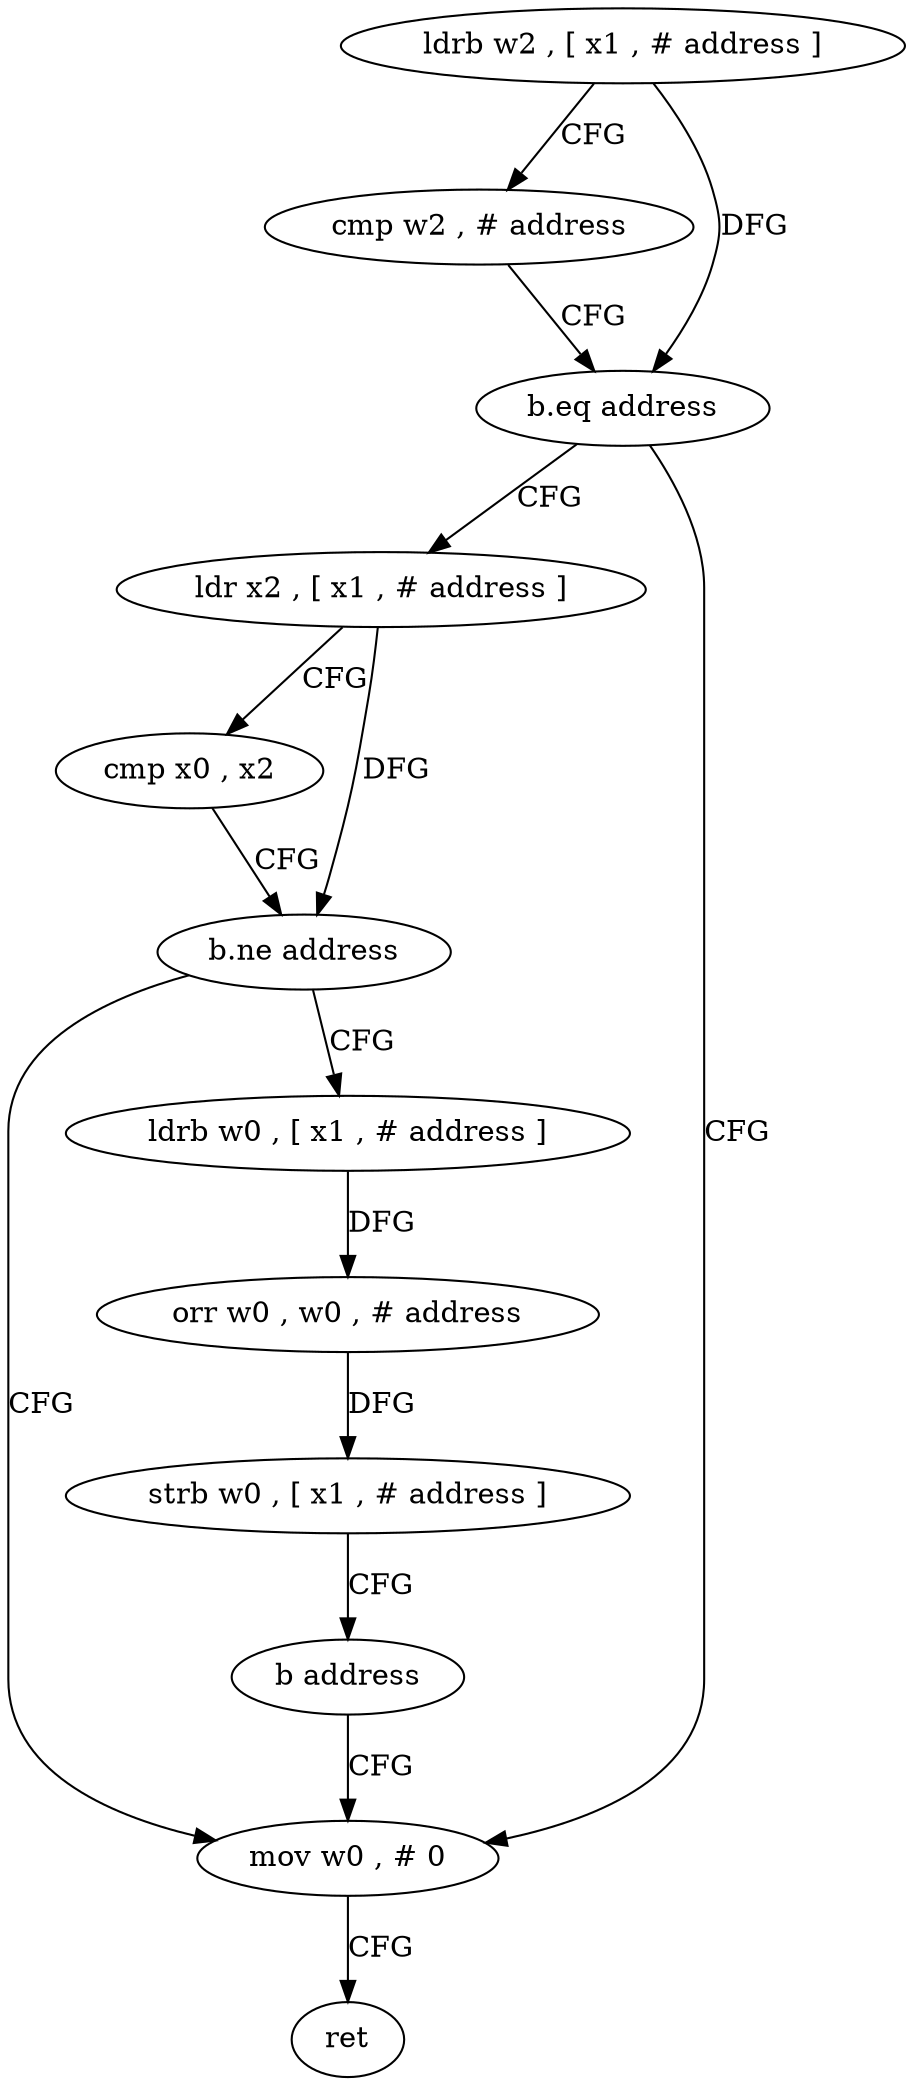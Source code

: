 digraph "func" {
"4320228" [label = "ldrb w2 , [ x1 , # address ]" ]
"4320232" [label = "cmp w2 , # address" ]
"4320236" [label = "b.eq address" ]
"4320248" [label = "ldr x2 , [ x1 , # address ]" ]
"4320240" [label = "mov w0 , # 0" ]
"4320252" [label = "cmp x0 , x2" ]
"4320256" [label = "b.ne address" ]
"4320260" [label = "ldrb w0 , [ x1 , # address ]" ]
"4320244" [label = "ret" ]
"4320264" [label = "orr w0 , w0 , # address" ]
"4320268" [label = "strb w0 , [ x1 , # address ]" ]
"4320272" [label = "b address" ]
"4320228" -> "4320232" [ label = "CFG" ]
"4320228" -> "4320236" [ label = "DFG" ]
"4320232" -> "4320236" [ label = "CFG" ]
"4320236" -> "4320248" [ label = "CFG" ]
"4320236" -> "4320240" [ label = "CFG" ]
"4320248" -> "4320252" [ label = "CFG" ]
"4320248" -> "4320256" [ label = "DFG" ]
"4320240" -> "4320244" [ label = "CFG" ]
"4320252" -> "4320256" [ label = "CFG" ]
"4320256" -> "4320240" [ label = "CFG" ]
"4320256" -> "4320260" [ label = "CFG" ]
"4320260" -> "4320264" [ label = "DFG" ]
"4320264" -> "4320268" [ label = "DFG" ]
"4320268" -> "4320272" [ label = "CFG" ]
"4320272" -> "4320240" [ label = "CFG" ]
}
